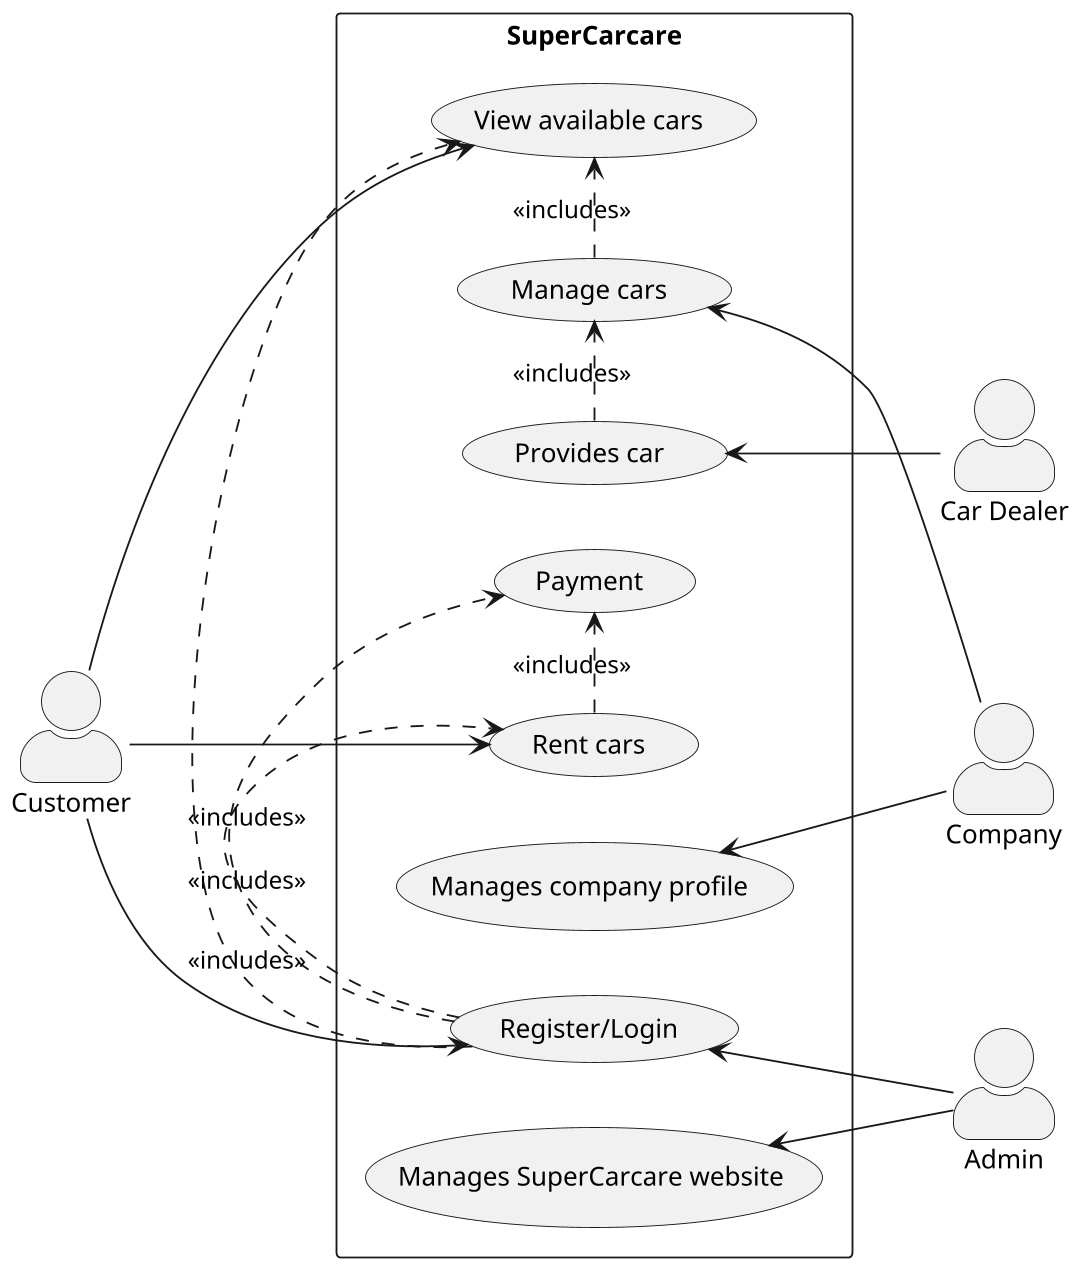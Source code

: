 @startuml
'https://plantuml.com/use-case-diagram

left to right direction

skinparam actorStyle awesome

scale 1080 width

:Customer:
:Admin:
:Company:
:Car Dealer:

rectangle "SuperCarcare"{
(Provides car)
(Manage cars)
(Manages company profile)
(View available cars)
(Manages SuperCarcare website)
(Register/Login)
(Register/Login)
(View available cars)
(Rent cars)
(Payment)
}

"Car Dealer" -up-> (Provides car)
"Company" -up-> (Manage cars)
"Company" -up-> (Manages company profile)
(Provides car) .> (Manage cars) : <<includes>>
(Manage cars) .> (View available cars) : <<includes>>
"Admin" -up-> (Manages SuperCarcare website)
"Customer" -down-> (Register/Login)
"Admin" -up-> (Register/Login)
"Customer" -down-> (View available cars)
"Customer" -down-> (Rent cars)
(Rent cars) .> (Payment) : <<includes>>
(Register/Login) .> (Payment) : <<includes>>
(Register/Login) .> (Rent cars) : <<includes>>
(Register/Login) .> (View available cars) : <<includes>>
@enduml